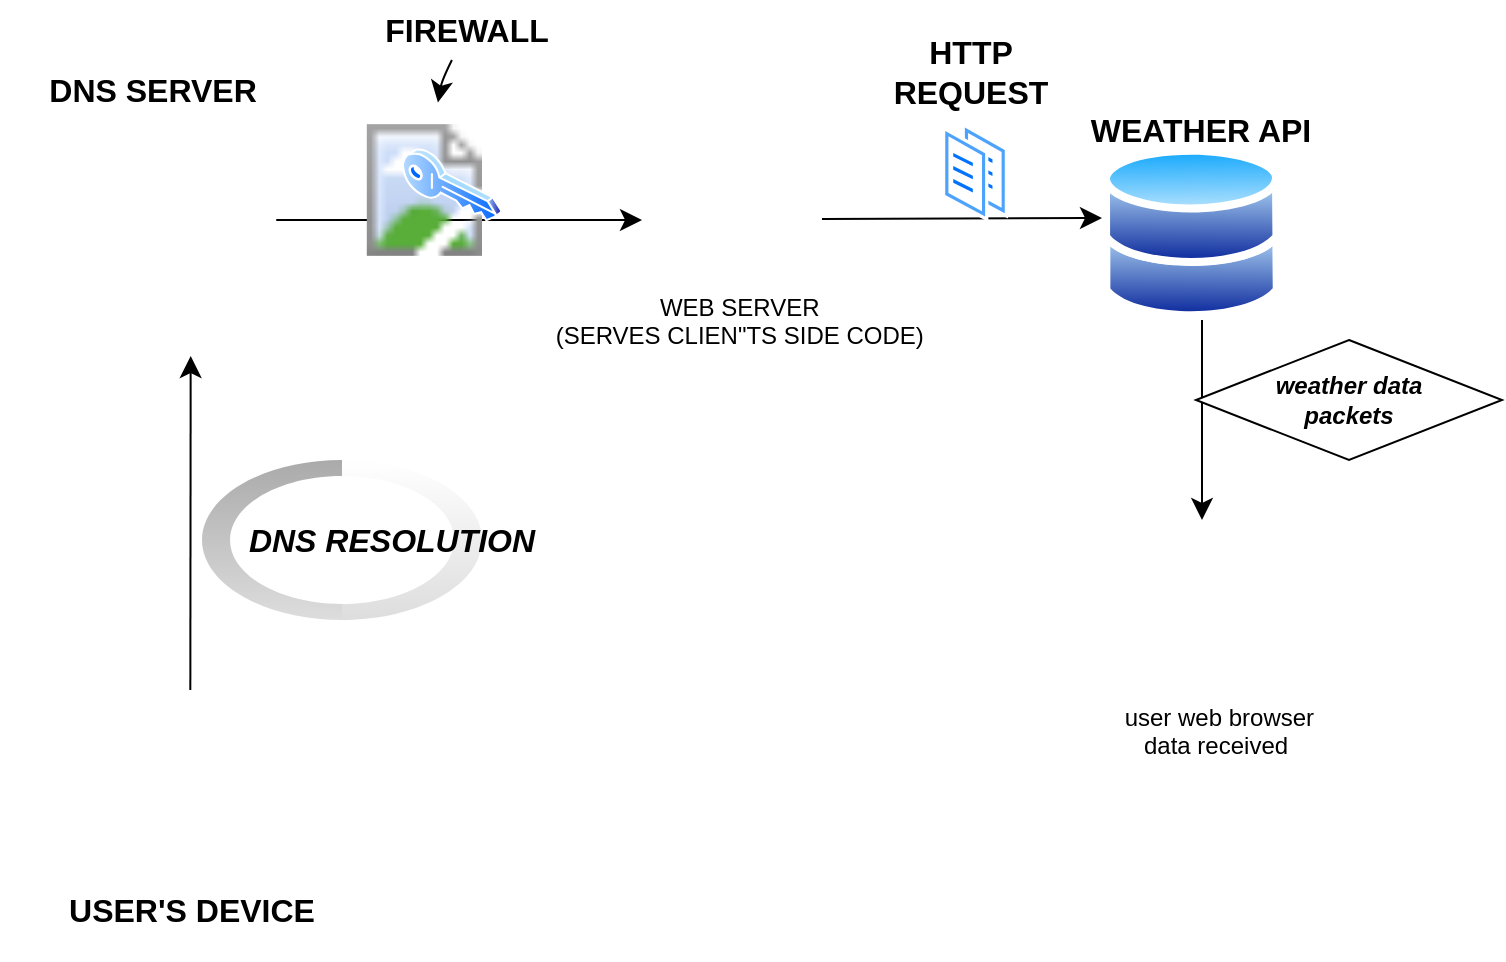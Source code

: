 <mxfile version="24.3.1" type="github">
  <diagram id="C5RBs43oDa-KdzZeNtuy" name="Page-1">
    <mxGraphModel dx="1674" dy="957" grid="1" gridSize="10" guides="1" tooltips="1" connect="1" arrows="1" fold="1" page="1" pageScale="1" pageWidth="827" pageHeight="1169" math="0" shadow="0">
      <root>
        <mxCell id="WIyWlLk6GJQsqaUBKTNV-0" />
        <mxCell id="WIyWlLk6GJQsqaUBKTNV-1" parent="WIyWlLk6GJQsqaUBKTNV-0" />
        <mxCell id="faOE6TDyo1h8S2b4mFLX-2" value="" style="shape=image;verticalLabelPosition=bottom;labelBackgroundColor=default;verticalAlign=top;aspect=fixed;imageAspect=0;image=https://banner2.cleanpng.com/20180331/zyq/kisspng-laptop-tablet-computers-mobile-phones-clip-art-computer-vector-5ac05899267f35.66.jpg;clipPath=inset(32.33% 9.56% 33.33% 10%);" vertex="1" parent="WIyWlLk6GJQsqaUBKTNV-1">
          <mxGeometry x="53.03" y="525" width="149.37" height="85" as="geometry" />
        </mxCell>
        <mxCell id="faOE6TDyo1h8S2b4mFLX-4" value="USER&#39;S DEVICE" style="text;html=1;align=center;verticalAlign=middle;whiteSpace=wrap;rounded=0;fontSize=16;fontStyle=1" vertex="1" parent="WIyWlLk6GJQsqaUBKTNV-1">
          <mxGeometry x="19.99" y="610" width="190" height="50" as="geometry" />
        </mxCell>
        <mxCell id="faOE6TDyo1h8S2b4mFLX-5" value="" style="endArrow=classic;html=1;rounded=0;fontSize=12;startSize=8;endSize=8;curved=1;" edge="1" parent="WIyWlLk6GJQsqaUBKTNV-1">
          <mxGeometry width="50" height="50" relative="1" as="geometry">
            <mxPoint x="114.17" y="525" as="sourcePoint" />
            <mxPoint x="114.34" y="358" as="targetPoint" />
          </mxGeometry>
        </mxCell>
        <mxCell id="faOE6TDyo1h8S2b4mFLX-6" value="" style="verticalLabelPosition=bottom;verticalAlign=top;html=1;shadow=0;dashed=0;strokeWidth=1;shape=mxgraph.android.indeterminateSpinner;" vertex="1" parent="WIyWlLk6GJQsqaUBKTNV-1">
          <mxGeometry x="120" y="410" width="140" height="80" as="geometry" />
        </mxCell>
        <mxCell id="faOE6TDyo1h8S2b4mFLX-9" value="&lt;b&gt;&lt;i&gt;DNS RESOLUTION&lt;/i&gt;&lt;/b&gt;" style="text;html=1;align=center;verticalAlign=middle;whiteSpace=wrap;rounded=0;fontSize=16;" vertex="1" parent="WIyWlLk6GJQsqaUBKTNV-1">
          <mxGeometry x="110" y="435" width="210" height="30" as="geometry" />
        </mxCell>
        <mxCell id="faOE6TDyo1h8S2b4mFLX-10" value="" style="shape=image;verticalLabelPosition=bottom;labelBackgroundColor=default;verticalAlign=top;aspect=fixed;imageAspect=0;image=https://w7.pngwing.com/pngs/671/422/png-transparent-black-server-illustration-server-microsoft-powerpoint-server-computer-network-electronics-computer-thumbnail.png;" vertex="1" parent="WIyWlLk6GJQsqaUBKTNV-1">
          <mxGeometry x="72.89" y="240" width="84.22" height="113" as="geometry" />
        </mxCell>
        <mxCell id="faOE6TDyo1h8S2b4mFLX-12" value="DNS SERVER" style="text;html=1;align=center;verticalAlign=middle;resizable=0;points=[];autosize=1;strokeColor=none;fillColor=none;fontSize=16;fontStyle=1" vertex="1" parent="WIyWlLk6GJQsqaUBKTNV-1">
          <mxGeometry x="30" y="210" width="130" height="30" as="geometry" />
        </mxCell>
        <mxCell id="faOE6TDyo1h8S2b4mFLX-13" value="" style="endArrow=classic;html=1;rounded=0;fontSize=12;startSize=8;endSize=8;curved=1;" edge="1" parent="WIyWlLk6GJQsqaUBKTNV-1">
          <mxGeometry width="50" height="50" relative="1" as="geometry">
            <mxPoint x="157.11" y="290" as="sourcePoint" />
            <mxPoint x="340" y="290" as="targetPoint" />
          </mxGeometry>
        </mxCell>
        <mxCell id="faOE6TDyo1h8S2b4mFLX-14" value="" style="image;aspect=fixed;perimeter=ellipsePerimeter;html=1;align=center;shadow=0;dashed=0;spacingTop=3;image=https://w7.pngwing.com/pngs/791/542/png-transparent-wall-brick-free-content-firewall-s-angle-building-rectangle-thumbnail.png;" vertex="1" parent="WIyWlLk6GJQsqaUBKTNV-1">
          <mxGeometry x="202.4" y="230" width="57.6" height="90" as="geometry" />
        </mxCell>
        <mxCell id="faOE6TDyo1h8S2b4mFLX-16" value="" style="edgeStyle=none;curved=1;rounded=0;orthogonalLoop=1;jettySize=auto;html=1;fontSize=12;startSize=8;endSize=8;" edge="1" parent="WIyWlLk6GJQsqaUBKTNV-1" source="faOE6TDyo1h8S2b4mFLX-15" target="faOE6TDyo1h8S2b4mFLX-14">
          <mxGeometry relative="1" as="geometry">
            <Array as="points">
              <mxPoint x="240" y="220" />
            </Array>
          </mxGeometry>
        </mxCell>
        <mxCell id="faOE6TDyo1h8S2b4mFLX-15" value="FIREWALL" style="text;html=1;align=center;verticalAlign=middle;resizable=0;points=[];autosize=1;strokeColor=none;fillColor=none;fontSize=16;fontStyle=1" vertex="1" parent="WIyWlLk6GJQsqaUBKTNV-1">
          <mxGeometry x="202.4" y="180" width="100" height="30" as="geometry" />
        </mxCell>
        <mxCell id="faOE6TDyo1h8S2b4mFLX-25" value="WEB SERVER&#xa;(SERVES CLIEN&quot;TS SIDE CODE)" style="shape=image;verticalLabelPosition=bottom;labelBackgroundColor=default;verticalAlign=top;aspect=fixed;imageAspect=0;image=https://w7.pngwing.com/pngs/842/328/png-transparent-black-and-gray-computer-illustration-computer-monitor-drawing-cartoon-cartoon-computer-cartoon-character-blue-png-graphics-thumbnail.png;" vertex="1" parent="WIyWlLk6GJQsqaUBKTNV-1">
          <mxGeometry x="340" y="260" width="97.74" height="60" as="geometry" />
        </mxCell>
        <mxCell id="faOE6TDyo1h8S2b4mFLX-26" value="" style="endArrow=classic;html=1;rounded=0;fontSize=12;startSize=8;endSize=8;curved=1;" edge="1" parent="WIyWlLk6GJQsqaUBKTNV-1">
          <mxGeometry width="50" height="50" relative="1" as="geometry">
            <mxPoint x="430" y="289.44" as="sourcePoint" />
            <mxPoint x="570" y="289" as="targetPoint" />
          </mxGeometry>
        </mxCell>
        <mxCell id="faOE6TDyo1h8S2b4mFLX-27" value="" style="image;aspect=fixed;perimeter=ellipsePerimeter;html=1;align=center;shadow=0;dashed=0;spacingTop=3;image=img/lib/active_directory/databases.svg;" vertex="1" parent="WIyWlLk6GJQsqaUBKTNV-1">
          <mxGeometry x="569.99" y="252.7" width="89.39" height="87.6" as="geometry" />
        </mxCell>
        <mxCell id="faOE6TDyo1h8S2b4mFLX-28" value="WEATHER API" style="text;html=1;align=center;verticalAlign=middle;resizable=0;points=[];autosize=1;strokeColor=none;fillColor=none;fontSize=16;fontStyle=1" vertex="1" parent="WIyWlLk6GJQsqaUBKTNV-1">
          <mxGeometry x="554" y="230" width="130" height="30" as="geometry" />
        </mxCell>
        <mxCell id="faOE6TDyo1h8S2b4mFLX-30" value="&lt;b&gt;HTTP&lt;br&gt;REQUEST&lt;/b&gt;" style="text;html=1;align=center;verticalAlign=middle;resizable=0;points=[];autosize=1;strokeColor=none;fillColor=none;fontSize=16;" vertex="1" parent="WIyWlLk6GJQsqaUBKTNV-1">
          <mxGeometry x="454" y="191" width="100" height="50" as="geometry" />
        </mxCell>
        <mxCell id="faOE6TDyo1h8S2b4mFLX-31" value="" style="image;aspect=fixed;perimeter=ellipsePerimeter;html=1;align=center;shadow=0;dashed=0;spacingTop=3;image=img/lib/active_directory/documents.svg;" vertex="1" parent="WIyWlLk6GJQsqaUBKTNV-1">
          <mxGeometry x="490" y="241" width="33" height="50" as="geometry" />
        </mxCell>
        <mxCell id="faOE6TDyo1h8S2b4mFLX-32" value="" style="endArrow=classic;html=1;rounded=0;fontSize=12;startSize=8;endSize=8;curved=1;" edge="1" parent="WIyWlLk6GJQsqaUBKTNV-1">
          <mxGeometry width="50" height="50" relative="1" as="geometry">
            <mxPoint x="620" y="340" as="sourcePoint" />
            <mxPoint x="620" y="440" as="targetPoint" />
          </mxGeometry>
        </mxCell>
        <mxCell id="faOE6TDyo1h8S2b4mFLX-33" value="user web browser&#xa;data received " style="shape=image;verticalLabelPosition=bottom;labelBackgroundColor=default;verticalAlign=top;aspect=fixed;imageAspect=0;image=https://banner2.cleanpng.com/20180331/zyq/kisspng-laptop-tablet-computers-mobile-phones-clip-art-computer-vector-5ac05899267f35.66.jpg;clipPath=inset(32.33% 9.56% 33.33% 10%);" vertex="1" parent="WIyWlLk6GJQsqaUBKTNV-1">
          <mxGeometry x="554" y="440" width="149.37" height="85" as="geometry" />
        </mxCell>
        <mxCell id="faOE6TDyo1h8S2b4mFLX-37" value="&lt;b&gt;&lt;i&gt;weather data&lt;br&gt;packets&lt;/i&gt;&lt;/b&gt;" style="rhombus;whiteSpace=wrap;html=1;" vertex="1" parent="WIyWlLk6GJQsqaUBKTNV-1">
          <mxGeometry x="617" y="350" width="153" height="60" as="geometry" />
        </mxCell>
        <mxCell id="faOE6TDyo1h8S2b4mFLX-38" value="" style="image;aspect=fixed;perimeter=ellipsePerimeter;html=1;align=center;shadow=0;dashed=0;spacingTop=3;image=img/lib/active_directory/key.svg;" vertex="1" parent="WIyWlLk6GJQsqaUBKTNV-1">
          <mxGeometry x="220" y="254" width="50" height="37" as="geometry" />
        </mxCell>
      </root>
    </mxGraphModel>
  </diagram>
</mxfile>
